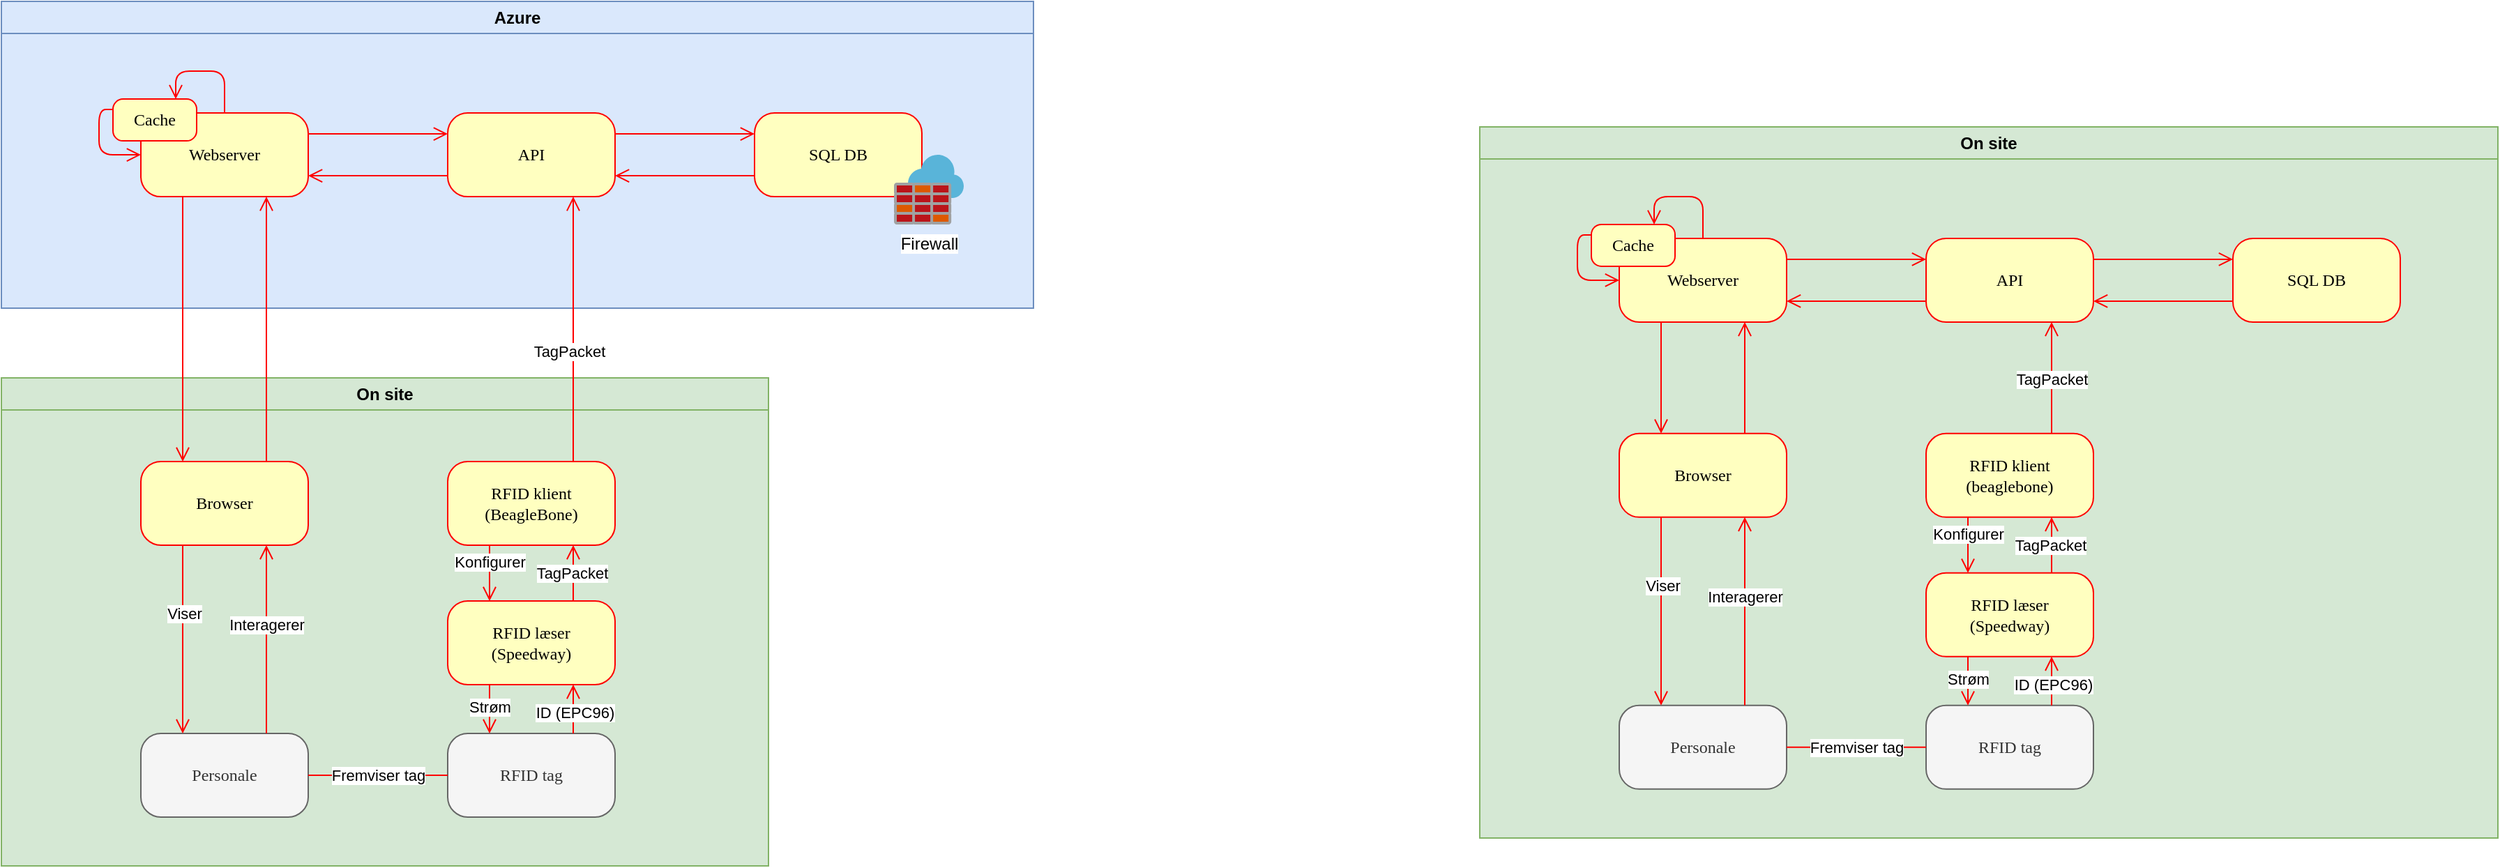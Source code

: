 <mxfile version="21.2.9" type="github">
  <diagram name="Page-1" id="58cdce13-f638-feb5-8d6f-7d28b1aa9fa0">
    <mxGraphModel dx="1366" dy="720" grid="0" gridSize="10" guides="1" tooltips="1" connect="1" arrows="1" fold="1" page="1" pageScale="1" pageWidth="1100" pageHeight="850" background="none" math="0" shadow="0">
      <root>
        <mxCell id="0" />
        <mxCell id="1" parent="0" />
        <mxCell id="bJpezwidJ2fCBsxIz_Ji-1" value="Azure" style="swimlane;whiteSpace=wrap;html=1;fillColor=#dae8fc;strokeColor=#6c8ebf;swimlaneFillColor=#DAE8FC;" parent="1" vertex="1">
          <mxGeometry x="150" y="100" width="740" height="220" as="geometry" />
        </mxCell>
        <mxCell id="bJpezwidJ2fCBsxIz_Ji-2" value="API" style="rounded=1;whiteSpace=wrap;html=1;arcSize=24;fillColor=#ffffc0;strokeColor=#ff0000;shadow=0;comic=0;labelBackgroundColor=none;fontFamily=Verdana;fontSize=12;fontColor=#000000;align=center;" parent="bJpezwidJ2fCBsxIz_Ji-1" vertex="1">
          <mxGeometry x="320" y="80.06" width="120" height="60" as="geometry" />
        </mxCell>
        <mxCell id="bJpezwidJ2fCBsxIz_Ji-3" value="SQL DB" style="rounded=1;whiteSpace=wrap;html=1;arcSize=24;fillColor=#ffffc0;strokeColor=#ff0000;shadow=0;comic=0;labelBackgroundColor=none;fontFamily=Verdana;fontSize=12;fontColor=#000000;align=center;" parent="bJpezwidJ2fCBsxIz_Ji-1" vertex="1">
          <mxGeometry x="540" y="80.06" width="120" height="60" as="geometry" />
        </mxCell>
        <mxCell id="bJpezwidJ2fCBsxIz_Ji-4" value="Webserver" style="rounded=1;whiteSpace=wrap;html=1;arcSize=24;fillColor=#ffffc0;strokeColor=#ff0000;shadow=0;comic=0;labelBackgroundColor=none;fontFamily=Verdana;fontSize=12;fontColor=#000000;align=center;" parent="bJpezwidJ2fCBsxIz_Ji-1" vertex="1">
          <mxGeometry x="100" y="80.06" width="120" height="60" as="geometry" />
        </mxCell>
        <mxCell id="bJpezwidJ2fCBsxIz_Ji-5" style="edgeStyle=elbowEdgeStyle;html=1;exitX=0;exitY=0.75;entryX=1;entryY=0.75;labelBackgroundColor=none;endArrow=open;endSize=8;strokeColor=#ff0000;fontFamily=Verdana;fontSize=12;align=left;entryDx=0;entryDy=0;exitDx=0;exitDy=0;" parent="bJpezwidJ2fCBsxIz_Ji-1" source="bJpezwidJ2fCBsxIz_Ji-3" target="bJpezwidJ2fCBsxIz_Ji-2" edge="1">
          <mxGeometry relative="1" as="geometry">
            <mxPoint x="720" y="130.06" as="sourcePoint" />
            <mxPoint x="570" y="130.06" as="targetPoint" />
          </mxGeometry>
        </mxCell>
        <mxCell id="bJpezwidJ2fCBsxIz_Ji-6" style="edgeStyle=orthogonalEdgeStyle;html=1;exitX=1;exitY=0.25;entryX=0;entryY=0.25;labelBackgroundColor=none;endArrow=open;endSize=8;strokeColor=#ff0000;fontFamily=Verdana;fontSize=12;align=left;exitDx=0;exitDy=0;entryDx=0;entryDy=0;" parent="bJpezwidJ2fCBsxIz_Ji-1" source="bJpezwidJ2fCBsxIz_Ji-2" target="bJpezwidJ2fCBsxIz_Ji-3" edge="1">
          <mxGeometry relative="1" as="geometry">
            <mxPoint x="570" y="100.06" as="sourcePoint" />
            <mxPoint x="720" y="100.06" as="targetPoint" />
          </mxGeometry>
        </mxCell>
        <mxCell id="bJpezwidJ2fCBsxIz_Ji-7" style="edgeStyle=elbowEdgeStyle;html=1;exitX=0;exitY=0.75;entryX=1;entryY=0.75;labelBackgroundColor=none;endArrow=open;endSize=8;strokeColor=#ff0000;fontFamily=Verdana;fontSize=12;align=left;entryDx=0;entryDy=0;exitDx=0;exitDy=0;" parent="bJpezwidJ2fCBsxIz_Ji-1" source="bJpezwidJ2fCBsxIz_Ji-2" target="bJpezwidJ2fCBsxIz_Ji-4" edge="1">
          <mxGeometry relative="1" as="geometry">
            <mxPoint x="410" y="124.47" as="sourcePoint" />
            <mxPoint x="260" y="124.47" as="targetPoint" />
          </mxGeometry>
        </mxCell>
        <mxCell id="bJpezwidJ2fCBsxIz_Ji-8" style="edgeStyle=orthogonalEdgeStyle;html=1;exitX=1;exitY=0.25;entryX=0;entryY=0.25;labelBackgroundColor=none;endArrow=open;endSize=8;strokeColor=#ff0000;fontFamily=Verdana;fontSize=12;align=left;exitDx=0;exitDy=0;entryDx=0;entryDy=0;" parent="bJpezwidJ2fCBsxIz_Ji-1" source="bJpezwidJ2fCBsxIz_Ji-4" target="bJpezwidJ2fCBsxIz_Ji-2" edge="1">
          <mxGeometry relative="1" as="geometry">
            <mxPoint x="260" y="94.47" as="sourcePoint" />
            <mxPoint x="410" y="94.47" as="targetPoint" />
          </mxGeometry>
        </mxCell>
        <mxCell id="bJpezwidJ2fCBsxIz_Ji-21" value="Cache" style="rounded=1;whiteSpace=wrap;html=1;arcSize=24;fillColor=#ffffc0;strokeColor=#ff0000;shadow=0;comic=0;labelBackgroundColor=none;fontFamily=Verdana;fontSize=12;fontColor=#000000;align=center;" parent="bJpezwidJ2fCBsxIz_Ji-1" vertex="1">
          <mxGeometry x="80" y="70.06" width="60" height="30" as="geometry" />
        </mxCell>
        <mxCell id="bJpezwidJ2fCBsxIz_Ji-23" style="edgeStyle=elbowEdgeStyle;html=1;exitX=0;exitY=0.25;entryX=0;entryY=0.5;labelBackgroundColor=none;endArrow=open;endSize=8;strokeColor=#ff0000;fontFamily=Verdana;fontSize=12;align=left;exitDx=0;exitDy=0;entryDx=0;entryDy=0;" parent="bJpezwidJ2fCBsxIz_Ji-1" source="bJpezwidJ2fCBsxIz_Ji-21" target="bJpezwidJ2fCBsxIz_Ji-4" edge="1">
          <mxGeometry relative="1" as="geometry">
            <mxPoint x="175" y="40.06" as="sourcePoint" />
            <mxPoint x="25" y="40.06" as="targetPoint" />
            <Array as="points">
              <mxPoint x="70" y="90.06" />
            </Array>
          </mxGeometry>
        </mxCell>
        <mxCell id="bJpezwidJ2fCBsxIz_Ji-24" style="edgeStyle=orthogonalEdgeStyle;html=1;labelBackgroundColor=none;endArrow=open;endSize=8;strokeColor=#ff0000;fontFamily=Verdana;fontSize=12;align=left;exitX=0.5;exitY=0;exitDx=0;exitDy=0;entryX=0.75;entryY=0;entryDx=0;entryDy=0;" parent="bJpezwidJ2fCBsxIz_Ji-1" source="bJpezwidJ2fCBsxIz_Ji-4" target="bJpezwidJ2fCBsxIz_Ji-21" edge="1">
          <mxGeometry relative="1" as="geometry">
            <mxPoint x="150" y="170.06" as="sourcePoint" />
            <mxPoint x="110" y="40.06" as="targetPoint" />
            <Array as="points">
              <mxPoint x="160" y="50.06" />
              <mxPoint x="125" y="50.06" />
            </Array>
          </mxGeometry>
        </mxCell>
        <mxCell id="bJpezwidJ2fCBsxIz_Ji-68" value="Firewall" style="image;sketch=0;aspect=fixed;html=1;points=[];align=center;fontSize=12;image=img/lib/mscae/Azure_Firewall.svg;" parent="bJpezwidJ2fCBsxIz_Ji-1" vertex="1">
          <mxGeometry x="640" y="110" width="50" height="50" as="geometry" />
        </mxCell>
        <mxCell id="bJpezwidJ2fCBsxIz_Ji-9" value="On site" style="swimlane;whiteSpace=wrap;html=1;fillColor=#d5e8d4;strokeColor=#82b366;swimlaneFillColor=#D5E8D4;" parent="1" vertex="1">
          <mxGeometry x="150" y="370" width="550" height="350" as="geometry" />
        </mxCell>
        <mxCell id="bJpezwidJ2fCBsxIz_Ji-10" value="Browser" style="rounded=1;whiteSpace=wrap;html=1;arcSize=24;fillColor=#ffffc0;strokeColor=#ff0000;shadow=0;comic=0;labelBackgroundColor=none;fontFamily=Verdana;fontSize=12;fontColor=#000000;align=center;" parent="bJpezwidJ2fCBsxIz_Ji-9" vertex="1">
          <mxGeometry x="100" y="60" width="120" height="60" as="geometry" />
        </mxCell>
        <mxCell id="bJpezwidJ2fCBsxIz_Ji-11" value="RFID læser&lt;br&gt;(Speedway)" style="rounded=1;whiteSpace=wrap;html=1;arcSize=24;fillColor=#ffffc0;strokeColor=#ff0000;shadow=0;comic=0;labelBackgroundColor=none;fontFamily=Verdana;fontSize=12;align=center;fontColor=#000000;" parent="bJpezwidJ2fCBsxIz_Ji-9" vertex="1">
          <mxGeometry x="320" y="160" width="120" height="60" as="geometry" />
        </mxCell>
        <mxCell id="bJpezwidJ2fCBsxIz_Ji-12" value="RFID tag" style="rounded=1;whiteSpace=wrap;html=1;arcSize=24;fillColor=#f5f5f5;strokeColor=#666666;shadow=0;comic=0;labelBackgroundColor=none;fontFamily=Verdana;fontSize=12;fontColor=#333333;align=center;" parent="bJpezwidJ2fCBsxIz_Ji-9" vertex="1">
          <mxGeometry x="320" y="255" width="120" height="60" as="geometry" />
        </mxCell>
        <mxCell id="bJpezwidJ2fCBsxIz_Ji-25" value="RFID klient&lt;br&gt;(BeagleBone)" style="rounded=1;whiteSpace=wrap;html=1;arcSize=24;fillColor=#ffffc0;strokeColor=#ff0000;shadow=0;comic=0;labelBackgroundColor=none;fontFamily=Verdana;fontSize=12;fontColor=#000000;align=center;" parent="bJpezwidJ2fCBsxIz_Ji-9" vertex="1">
          <mxGeometry x="320" y="60" width="120" height="60" as="geometry" />
        </mxCell>
        <mxCell id="bJpezwidJ2fCBsxIz_Ji-29" style="edgeStyle=elbowEdgeStyle;html=1;labelBackgroundColor=none;endArrow=open;endSize=8;strokeColor=#ff0000;fontFamily=Verdana;fontSize=12;align=left;exitX=0.75;exitY=0;exitDx=0;exitDy=0;entryX=0.75;entryY=1;entryDx=0;entryDy=0;" parent="bJpezwidJ2fCBsxIz_Ji-9" source="bJpezwidJ2fCBsxIz_Ji-11" target="bJpezwidJ2fCBsxIz_Ji-25" edge="1">
          <mxGeometry relative="1" as="geometry">
            <mxPoint x="420" y="285" as="sourcePoint" />
            <mxPoint x="420" y="95" as="targetPoint" />
          </mxGeometry>
        </mxCell>
        <mxCell id="bJpezwidJ2fCBsxIz_Ji-70" value="TagPacket" style="edgeLabel;html=1;align=center;verticalAlign=middle;resizable=0;points=[];" parent="bJpezwidJ2fCBsxIz_Ji-29" vertex="1" connectable="0">
          <mxGeometry x="0.27" y="1" relative="1" as="geometry">
            <mxPoint y="5" as="offset" />
          </mxGeometry>
        </mxCell>
        <mxCell id="bJpezwidJ2fCBsxIz_Ji-30" style="edgeStyle=elbowEdgeStyle;html=1;labelBackgroundColor=none;endArrow=open;endSize=8;strokeColor=#ff0000;fontFamily=Verdana;fontSize=12;align=left;entryX=0.25;entryY=0;entryDx=0;entryDy=0;exitX=0.25;exitY=1;exitDx=0;exitDy=0;" parent="bJpezwidJ2fCBsxIz_Ji-9" source="bJpezwidJ2fCBsxIz_Ji-25" target="bJpezwidJ2fCBsxIz_Ji-11" edge="1">
          <mxGeometry relative="1" as="geometry">
            <mxPoint x="360" y="95" as="sourcePoint" />
            <mxPoint x="360" y="285" as="targetPoint" />
          </mxGeometry>
        </mxCell>
        <mxCell id="bJpezwidJ2fCBsxIz_Ji-69" value="Konfigurer" style="edgeLabel;html=1;align=center;verticalAlign=middle;resizable=0;points=[];" parent="bJpezwidJ2fCBsxIz_Ji-30" vertex="1" connectable="0">
          <mxGeometry x="-0.393" relative="1" as="geometry">
            <mxPoint as="offset" />
          </mxGeometry>
        </mxCell>
        <mxCell id="bJpezwidJ2fCBsxIz_Ji-31" style="edgeStyle=elbowEdgeStyle;html=1;labelBackgroundColor=none;endArrow=open;endSize=8;strokeColor=#ff0000;fontFamily=Verdana;fontSize=12;align=left;entryX=0.75;entryY=1;entryDx=0;entryDy=0;exitX=0.75;exitY=0;exitDx=0;exitDy=0;" parent="bJpezwidJ2fCBsxIz_Ji-9" source="bJpezwidJ2fCBsxIz_Ji-12" target="bJpezwidJ2fCBsxIz_Ji-11" edge="1">
          <mxGeometry relative="1" as="geometry">
            <mxPoint x="390" y="250" as="sourcePoint" />
            <mxPoint x="409.69" y="235" as="targetPoint" />
          </mxGeometry>
        </mxCell>
        <mxCell id="bJpezwidJ2fCBsxIz_Ji-66" value="ID (EPC96)" style="edgeLabel;html=1;align=center;verticalAlign=middle;resizable=0;points=[];" parent="bJpezwidJ2fCBsxIz_Ji-31" vertex="1" connectable="0">
          <mxGeometry x="0.191" y="-1" relative="1" as="geometry">
            <mxPoint y="6" as="offset" />
          </mxGeometry>
        </mxCell>
        <mxCell id="bJpezwidJ2fCBsxIz_Ji-32" style="edgeStyle=elbowEdgeStyle;html=1;labelBackgroundColor=none;endArrow=open;endSize=8;strokeColor=#ff0000;fontFamily=Verdana;fontSize=12;align=left;exitX=0.25;exitY=1;exitDx=0;exitDy=0;entryX=0.25;entryY=0;entryDx=0;entryDy=0;" parent="bJpezwidJ2fCBsxIz_Ji-9" source="bJpezwidJ2fCBsxIz_Ji-11" target="bJpezwidJ2fCBsxIz_Ji-12" edge="1">
          <mxGeometry relative="1" as="geometry">
            <mxPoint x="349.69" y="235" as="sourcePoint" />
            <mxPoint x="330" y="240" as="targetPoint" />
          </mxGeometry>
        </mxCell>
        <mxCell id="bJpezwidJ2fCBsxIz_Ji-63" value="Strøm" style="edgeLabel;html=1;align=center;verticalAlign=middle;resizable=0;points=[];" parent="bJpezwidJ2fCBsxIz_Ji-32" vertex="1" connectable="0">
          <mxGeometry x="-0.414" relative="1" as="geometry">
            <mxPoint y="5" as="offset" />
          </mxGeometry>
        </mxCell>
        <mxCell id="bJpezwidJ2fCBsxIz_Ji-33" value="Personale" style="rounded=1;whiteSpace=wrap;html=1;arcSize=24;fillColor=#f5f5f5;strokeColor=#666666;shadow=0;comic=0;labelBackgroundColor=none;fontFamily=Verdana;fontSize=12;fontColor=#333333;align=center;" parent="bJpezwidJ2fCBsxIz_Ji-9" vertex="1">
          <mxGeometry x="100" y="255" width="120" height="60" as="geometry" />
        </mxCell>
        <mxCell id="bJpezwidJ2fCBsxIz_Ji-34" style="edgeStyle=elbowEdgeStyle;html=1;labelBackgroundColor=none;endArrow=open;endSize=8;strokeColor=#ff0000;fontFamily=Verdana;fontSize=12;align=left;exitX=0.75;exitY=0;exitDx=0;exitDy=0;entryX=0.75;entryY=1;entryDx=0;entryDy=0;" parent="bJpezwidJ2fCBsxIz_Ji-9" source="bJpezwidJ2fCBsxIz_Ji-33" target="bJpezwidJ2fCBsxIz_Ji-10" edge="1">
          <mxGeometry relative="1" as="geometry">
            <mxPoint x="189.6" y="160" as="sourcePoint" />
            <mxPoint x="189.6" y="120" as="targetPoint" />
          </mxGeometry>
        </mxCell>
        <mxCell id="bJpezwidJ2fCBsxIz_Ji-65" value="Interagerer" style="edgeLabel;html=1;align=center;verticalAlign=middle;resizable=0;points=[];" parent="bJpezwidJ2fCBsxIz_Ji-34" vertex="1" connectable="0">
          <mxGeometry x="0.239" relative="1" as="geometry">
            <mxPoint y="5" as="offset" />
          </mxGeometry>
        </mxCell>
        <mxCell id="bJpezwidJ2fCBsxIz_Ji-35" style="edgeStyle=elbowEdgeStyle;html=1;labelBackgroundColor=none;endArrow=open;endSize=8;strokeColor=#ff0000;fontFamily=Verdana;fontSize=12;align=left;entryX=0.25;entryY=0;entryDx=0;entryDy=0;exitX=0.25;exitY=1;exitDx=0;exitDy=0;" parent="bJpezwidJ2fCBsxIz_Ji-9" source="bJpezwidJ2fCBsxIz_Ji-10" target="bJpezwidJ2fCBsxIz_Ji-33" edge="1">
          <mxGeometry relative="1" as="geometry">
            <mxPoint x="129.6" y="120" as="sourcePoint" />
            <mxPoint x="129.6" y="160" as="targetPoint" />
          </mxGeometry>
        </mxCell>
        <mxCell id="bJpezwidJ2fCBsxIz_Ji-64" value="Viser" style="edgeLabel;html=1;align=center;verticalAlign=middle;resizable=0;points=[];" parent="bJpezwidJ2fCBsxIz_Ji-35" vertex="1" connectable="0">
          <mxGeometry x="-0.39" y="1" relative="1" as="geometry">
            <mxPoint y="8" as="offset" />
          </mxGeometry>
        </mxCell>
        <mxCell id="bJpezwidJ2fCBsxIz_Ji-71" style="edgeStyle=elbowEdgeStyle;html=1;labelBackgroundColor=none;endArrow=none;endSize=8;strokeColor=#ff0000;fontFamily=Verdana;fontSize=12;align=left;exitX=1;exitY=0.5;exitDx=0;exitDy=0;entryX=0;entryY=0.5;entryDx=0;entryDy=0;endFill=0;" parent="bJpezwidJ2fCBsxIz_Ji-9" source="bJpezwidJ2fCBsxIz_Ji-33" target="bJpezwidJ2fCBsxIz_Ji-12" edge="1">
          <mxGeometry relative="1" as="geometry">
            <mxPoint x="250" y="265" as="sourcePoint" />
            <mxPoint x="250" y="130" as="targetPoint" />
          </mxGeometry>
        </mxCell>
        <mxCell id="bJpezwidJ2fCBsxIz_Ji-72" value="Fremviser tag" style="edgeLabel;html=1;align=center;verticalAlign=middle;resizable=0;points=[];" parent="bJpezwidJ2fCBsxIz_Ji-71" vertex="1" connectable="0">
          <mxGeometry x="0.239" relative="1" as="geometry">
            <mxPoint x="-12" as="offset" />
          </mxGeometry>
        </mxCell>
        <mxCell id="bJpezwidJ2fCBsxIz_Ji-17" style="edgeStyle=elbowEdgeStyle;html=1;labelBackgroundColor=none;endArrow=open;endSize=8;strokeColor=#ff0000;fontFamily=Verdana;fontSize=12;align=left;entryX=0.75;entryY=1;entryDx=0;entryDy=0;exitX=0.75;exitY=0;exitDx=0;exitDy=0;" parent="1" source="bJpezwidJ2fCBsxIz_Ji-10" target="bJpezwidJ2fCBsxIz_Ji-4" edge="1">
          <mxGeometry relative="1" as="geometry">
            <mxPoint x="325.09" y="480" as="sourcePoint" />
            <mxPoint x="325.09" y="355" as="targetPoint" />
          </mxGeometry>
        </mxCell>
        <mxCell id="bJpezwidJ2fCBsxIz_Ji-18" style="edgeStyle=elbowEdgeStyle;html=1;labelBackgroundColor=none;endArrow=open;endSize=8;strokeColor=#ff0000;fontFamily=Verdana;fontSize=12;align=left;exitX=0.25;exitY=1;exitDx=0;exitDy=0;entryX=0.25;entryY=0;entryDx=0;entryDy=0;" parent="1" source="bJpezwidJ2fCBsxIz_Ji-4" target="bJpezwidJ2fCBsxIz_Ji-10" edge="1">
          <mxGeometry relative="1" as="geometry">
            <mxPoint x="295.09" y="355" as="sourcePoint" />
            <mxPoint x="294.09" y="480" as="targetPoint" />
          </mxGeometry>
        </mxCell>
        <mxCell id="bJpezwidJ2fCBsxIz_Ji-26" style="edgeStyle=elbowEdgeStyle;html=1;labelBackgroundColor=none;endArrow=open;endSize=8;strokeColor=#ff0000;fontFamily=Verdana;fontSize=12;align=left;exitX=0.75;exitY=0;exitDx=0;exitDy=0;entryX=0.75;entryY=1;entryDx=0;entryDy=0;" parent="1" source="bJpezwidJ2fCBsxIz_Ji-25" target="bJpezwidJ2fCBsxIz_Ji-2" edge="1">
          <mxGeometry relative="1" as="geometry">
            <mxPoint x="559.41" y="510" as="sourcePoint" />
            <mxPoint x="559" y="280" as="targetPoint" />
          </mxGeometry>
        </mxCell>
        <mxCell id="AHvcIwDmx0zFbQ6ownat-1" value="TagPacket" style="edgeLabel;html=1;align=center;verticalAlign=middle;resizable=0;points=[];" vertex="1" connectable="0" parent="bJpezwidJ2fCBsxIz_Ji-26">
          <mxGeometry x="-0.162" y="3" relative="1" as="geometry">
            <mxPoint as="offset" />
          </mxGeometry>
        </mxCell>
        <mxCell id="bJpezwidJ2fCBsxIz_Ji-47" value="On site" style="swimlane;whiteSpace=wrap;html=1;fillColor=#d5e8d4;strokeColor=#82b366;swimlaneFillColor=#D5E8D4;" parent="1" vertex="1">
          <mxGeometry x="1210" y="190" width="730" height="510" as="geometry" />
        </mxCell>
        <mxCell id="bJpezwidJ2fCBsxIz_Ji-48" value="Browser" style="rounded=1;whiteSpace=wrap;html=1;arcSize=24;fillColor=#ffffc0;strokeColor=#ff0000;shadow=0;comic=0;labelBackgroundColor=none;fontFamily=Verdana;fontSize=12;fontColor=#000000;align=center;" parent="bJpezwidJ2fCBsxIz_Ji-47" vertex="1">
          <mxGeometry x="100" y="219.89" width="120" height="60" as="geometry" />
        </mxCell>
        <mxCell id="bJpezwidJ2fCBsxIz_Ji-51" value="RFID klient&lt;br&gt;(beaglebone)" style="rounded=1;whiteSpace=wrap;html=1;arcSize=24;fillColor=#ffffc0;strokeColor=#ff0000;shadow=0;comic=0;labelBackgroundColor=none;fontFamily=Verdana;fontSize=12;fontColor=#000000;align=center;" parent="bJpezwidJ2fCBsxIz_Ji-47" vertex="1">
          <mxGeometry x="320" y="219.89" width="120" height="60" as="geometry" />
        </mxCell>
        <mxCell id="bJpezwidJ2fCBsxIz_Ji-37" value="API" style="rounded=1;whiteSpace=wrap;html=1;arcSize=24;fillColor=#ffffc0;strokeColor=#ff0000;shadow=0;comic=0;labelBackgroundColor=none;fontFamily=Verdana;fontSize=12;fontColor=#000000;align=center;" parent="bJpezwidJ2fCBsxIz_Ji-47" vertex="1">
          <mxGeometry x="320" y="79.95" width="120" height="60" as="geometry" />
        </mxCell>
        <mxCell id="bJpezwidJ2fCBsxIz_Ji-38" value="SQL DB" style="rounded=1;whiteSpace=wrap;html=1;arcSize=24;fillColor=#ffffc0;strokeColor=#ff0000;shadow=0;comic=0;labelBackgroundColor=none;fontFamily=Verdana;fontSize=12;fontColor=#000000;align=center;" parent="bJpezwidJ2fCBsxIz_Ji-47" vertex="1">
          <mxGeometry x="540" y="79.95" width="120" height="60" as="geometry" />
        </mxCell>
        <mxCell id="bJpezwidJ2fCBsxIz_Ji-39" value="Webserver" style="rounded=1;whiteSpace=wrap;html=1;arcSize=24;fillColor=#ffffc0;strokeColor=#ff0000;shadow=0;comic=0;labelBackgroundColor=none;fontFamily=Verdana;fontSize=12;fontColor=#000000;align=center;" parent="bJpezwidJ2fCBsxIz_Ji-47" vertex="1">
          <mxGeometry x="100" y="79.95" width="120" height="60" as="geometry" />
        </mxCell>
        <mxCell id="bJpezwidJ2fCBsxIz_Ji-40" style="edgeStyle=elbowEdgeStyle;html=1;exitX=0;exitY=0.75;entryX=1;entryY=0.75;labelBackgroundColor=none;endArrow=open;endSize=8;strokeColor=#ff0000;fontFamily=Verdana;fontSize=12;align=left;entryDx=0;entryDy=0;exitDx=0;exitDy=0;" parent="bJpezwidJ2fCBsxIz_Ji-47" source="bJpezwidJ2fCBsxIz_Ji-38" target="bJpezwidJ2fCBsxIz_Ji-37" edge="1">
          <mxGeometry relative="1" as="geometry">
            <mxPoint x="720" y="129.95" as="sourcePoint" />
            <mxPoint x="570" y="129.95" as="targetPoint" />
          </mxGeometry>
        </mxCell>
        <mxCell id="bJpezwidJ2fCBsxIz_Ji-41" style="edgeStyle=orthogonalEdgeStyle;html=1;exitX=1;exitY=0.25;entryX=0;entryY=0.25;labelBackgroundColor=none;endArrow=open;endSize=8;strokeColor=#ff0000;fontFamily=Verdana;fontSize=12;align=left;exitDx=0;exitDy=0;entryDx=0;entryDy=0;" parent="bJpezwidJ2fCBsxIz_Ji-47" source="bJpezwidJ2fCBsxIz_Ji-37" target="bJpezwidJ2fCBsxIz_Ji-38" edge="1">
          <mxGeometry relative="1" as="geometry">
            <mxPoint x="570" y="99.95" as="sourcePoint" />
            <mxPoint x="720" y="99.95" as="targetPoint" />
          </mxGeometry>
        </mxCell>
        <mxCell id="bJpezwidJ2fCBsxIz_Ji-42" style="edgeStyle=elbowEdgeStyle;html=1;exitX=0;exitY=0.75;entryX=1;entryY=0.75;labelBackgroundColor=none;endArrow=open;endSize=8;strokeColor=#ff0000;fontFamily=Verdana;fontSize=12;align=left;entryDx=0;entryDy=0;exitDx=0;exitDy=0;" parent="bJpezwidJ2fCBsxIz_Ji-47" source="bJpezwidJ2fCBsxIz_Ji-37" target="bJpezwidJ2fCBsxIz_Ji-39" edge="1">
          <mxGeometry relative="1" as="geometry">
            <mxPoint x="410" y="124.36" as="sourcePoint" />
            <mxPoint x="260" y="124.36" as="targetPoint" />
          </mxGeometry>
        </mxCell>
        <mxCell id="bJpezwidJ2fCBsxIz_Ji-43" style="edgeStyle=orthogonalEdgeStyle;html=1;exitX=1;exitY=0.25;entryX=0;entryY=0.25;labelBackgroundColor=none;endArrow=open;endSize=8;strokeColor=#ff0000;fontFamily=Verdana;fontSize=12;align=left;exitDx=0;exitDy=0;entryDx=0;entryDy=0;" parent="bJpezwidJ2fCBsxIz_Ji-47" source="bJpezwidJ2fCBsxIz_Ji-39" target="bJpezwidJ2fCBsxIz_Ji-37" edge="1">
          <mxGeometry relative="1" as="geometry">
            <mxPoint x="260" y="94.36" as="sourcePoint" />
            <mxPoint x="410" y="94.36" as="targetPoint" />
          </mxGeometry>
        </mxCell>
        <mxCell id="bJpezwidJ2fCBsxIz_Ji-44" value="Cache" style="rounded=1;whiteSpace=wrap;html=1;arcSize=24;fillColor=#ffffc0;strokeColor=#ff0000;shadow=0;comic=0;labelBackgroundColor=none;fontFamily=Verdana;fontSize=12;fontColor=#000000;align=center;" parent="bJpezwidJ2fCBsxIz_Ji-47" vertex="1">
          <mxGeometry x="80" y="69.95" width="60" height="30" as="geometry" />
        </mxCell>
        <mxCell id="bJpezwidJ2fCBsxIz_Ji-45" style="edgeStyle=elbowEdgeStyle;html=1;exitX=0;exitY=0.25;entryX=0;entryY=0.5;labelBackgroundColor=none;endArrow=open;endSize=8;strokeColor=#ff0000;fontFamily=Verdana;fontSize=12;align=left;exitDx=0;exitDy=0;entryDx=0;entryDy=0;" parent="bJpezwidJ2fCBsxIz_Ji-47" source="bJpezwidJ2fCBsxIz_Ji-44" target="bJpezwidJ2fCBsxIz_Ji-39" edge="1">
          <mxGeometry relative="1" as="geometry">
            <mxPoint x="175" y="39.95" as="sourcePoint" />
            <mxPoint x="25" y="39.95" as="targetPoint" />
            <Array as="points">
              <mxPoint x="70" y="89.95" />
            </Array>
          </mxGeometry>
        </mxCell>
        <mxCell id="bJpezwidJ2fCBsxIz_Ji-46" style="edgeStyle=orthogonalEdgeStyle;html=1;labelBackgroundColor=none;endArrow=open;endSize=8;strokeColor=#ff0000;fontFamily=Verdana;fontSize=12;align=left;exitX=0.5;exitY=0;exitDx=0;exitDy=0;entryX=0.75;entryY=0;entryDx=0;entryDy=0;" parent="bJpezwidJ2fCBsxIz_Ji-47" source="bJpezwidJ2fCBsxIz_Ji-39" target="bJpezwidJ2fCBsxIz_Ji-44" edge="1">
          <mxGeometry relative="1" as="geometry">
            <mxPoint x="150" y="169.95" as="sourcePoint" />
            <mxPoint x="110" y="39.95" as="targetPoint" />
            <Array as="points">
              <mxPoint x="160" y="49.95" />
              <mxPoint x="125" y="49.95" />
            </Array>
          </mxGeometry>
        </mxCell>
        <mxCell id="bJpezwidJ2fCBsxIz_Ji-61" style="edgeStyle=elbowEdgeStyle;html=1;labelBackgroundColor=none;endArrow=open;endSize=8;strokeColor=#ff0000;fontFamily=Verdana;fontSize=12;align=left;exitX=0.75;exitY=0;exitDx=0;exitDy=0;entryX=0.75;entryY=1;entryDx=0;entryDy=0;" parent="bJpezwidJ2fCBsxIz_Ji-47" source="bJpezwidJ2fCBsxIz_Ji-51" target="bJpezwidJ2fCBsxIz_Ji-37" edge="1">
          <mxGeometry relative="1" as="geometry">
            <mxPoint x="409.41" y="279.89" as="sourcePoint" />
            <mxPoint x="409" y="49.89" as="targetPoint" />
          </mxGeometry>
        </mxCell>
        <mxCell id="AHvcIwDmx0zFbQ6ownat-3" value="TagPacket" style="edgeLabel;html=1;align=center;verticalAlign=middle;resizable=0;points=[];" vertex="1" connectable="0" parent="bJpezwidJ2fCBsxIz_Ji-61">
          <mxGeometry x="0.388" relative="1" as="geometry">
            <mxPoint y="16" as="offset" />
          </mxGeometry>
        </mxCell>
        <mxCell id="bJpezwidJ2fCBsxIz_Ji-59" style="edgeStyle=elbowEdgeStyle;html=1;labelBackgroundColor=none;endArrow=open;endSize=8;strokeColor=#ff0000;fontFamily=Verdana;fontSize=12;align=left;entryX=0.75;entryY=1;entryDx=0;entryDy=0;exitX=0.75;exitY=0;exitDx=0;exitDy=0;" parent="bJpezwidJ2fCBsxIz_Ji-47" source="bJpezwidJ2fCBsxIz_Ji-48" target="bJpezwidJ2fCBsxIz_Ji-39" edge="1">
          <mxGeometry relative="1" as="geometry">
            <mxPoint x="175.09" y="249.89" as="sourcePoint" />
            <mxPoint x="175.09" y="124.89" as="targetPoint" />
          </mxGeometry>
        </mxCell>
        <mxCell id="bJpezwidJ2fCBsxIz_Ji-60" style="edgeStyle=elbowEdgeStyle;html=1;labelBackgroundColor=none;endArrow=open;endSize=8;strokeColor=#ff0000;fontFamily=Verdana;fontSize=12;align=left;exitX=0.25;exitY=1;exitDx=0;exitDy=0;entryX=0.25;entryY=0;entryDx=0;entryDy=0;" parent="bJpezwidJ2fCBsxIz_Ji-47" source="bJpezwidJ2fCBsxIz_Ji-39" target="bJpezwidJ2fCBsxIz_Ji-48" edge="1">
          <mxGeometry relative="1" as="geometry">
            <mxPoint x="145.09" y="124.89" as="sourcePoint" />
            <mxPoint x="144.09" y="249.89" as="targetPoint" />
          </mxGeometry>
        </mxCell>
        <mxCell id="bJpezwidJ2fCBsxIz_Ji-73" value="RFID læser&lt;br&gt;(Speedway)" style="rounded=1;whiteSpace=wrap;html=1;arcSize=24;fillColor=#ffffc0;strokeColor=#ff0000;shadow=0;comic=0;labelBackgroundColor=none;fontFamily=Verdana;fontSize=12;align=center;fontColor=#000000;" parent="bJpezwidJ2fCBsxIz_Ji-47" vertex="1">
          <mxGeometry x="320" y="319.89" width="120" height="60" as="geometry" />
        </mxCell>
        <mxCell id="bJpezwidJ2fCBsxIz_Ji-74" value="RFID tag" style="rounded=1;whiteSpace=wrap;html=1;arcSize=24;fillColor=#f5f5f5;strokeColor=#666666;shadow=0;comic=0;labelBackgroundColor=none;fontFamily=Verdana;fontSize=12;fontColor=#333333;align=center;" parent="bJpezwidJ2fCBsxIz_Ji-47" vertex="1">
          <mxGeometry x="320" y="414.89" width="120" height="60" as="geometry" />
        </mxCell>
        <mxCell id="bJpezwidJ2fCBsxIz_Ji-75" style="edgeStyle=elbowEdgeStyle;html=1;labelBackgroundColor=none;endArrow=open;endSize=8;strokeColor=#ff0000;fontFamily=Verdana;fontSize=12;align=left;exitX=0.75;exitY=0;exitDx=0;exitDy=0;entryX=0.75;entryY=1;entryDx=0;entryDy=0;" parent="bJpezwidJ2fCBsxIz_Ji-47" source="bJpezwidJ2fCBsxIz_Ji-73" target="bJpezwidJ2fCBsxIz_Ji-51" edge="1">
          <mxGeometry relative="1" as="geometry">
            <mxPoint x="420" y="444.89" as="sourcePoint" />
            <mxPoint x="420" y="290" as="targetPoint" />
          </mxGeometry>
        </mxCell>
        <mxCell id="bJpezwidJ2fCBsxIz_Ji-76" value="TagPacket" style="edgeLabel;html=1;align=center;verticalAlign=middle;resizable=0;points=[];" parent="bJpezwidJ2fCBsxIz_Ji-75" vertex="1" connectable="0">
          <mxGeometry x="0.27" y="1" relative="1" as="geometry">
            <mxPoint y="5" as="offset" />
          </mxGeometry>
        </mxCell>
        <mxCell id="bJpezwidJ2fCBsxIz_Ji-77" style="edgeStyle=elbowEdgeStyle;html=1;labelBackgroundColor=none;endArrow=open;endSize=8;strokeColor=#ff0000;fontFamily=Verdana;fontSize=12;align=left;entryX=0.25;entryY=0;entryDx=0;entryDy=0;exitX=0.25;exitY=1;exitDx=0;exitDy=0;" parent="bJpezwidJ2fCBsxIz_Ji-47" source="bJpezwidJ2fCBsxIz_Ji-51" target="bJpezwidJ2fCBsxIz_Ji-73" edge="1">
          <mxGeometry relative="1" as="geometry">
            <mxPoint x="370" y="290" as="sourcePoint" />
            <mxPoint x="360" y="444.89" as="targetPoint" />
          </mxGeometry>
        </mxCell>
        <mxCell id="bJpezwidJ2fCBsxIz_Ji-78" value="Konfigurer" style="edgeLabel;html=1;align=center;verticalAlign=middle;resizable=0;points=[];" parent="bJpezwidJ2fCBsxIz_Ji-77" vertex="1" connectable="0">
          <mxGeometry x="-0.393" relative="1" as="geometry">
            <mxPoint as="offset" />
          </mxGeometry>
        </mxCell>
        <mxCell id="bJpezwidJ2fCBsxIz_Ji-79" style="edgeStyle=elbowEdgeStyle;html=1;labelBackgroundColor=none;endArrow=open;endSize=8;strokeColor=#ff0000;fontFamily=Verdana;fontSize=12;align=left;entryX=0.75;entryY=1;entryDx=0;entryDy=0;exitX=0.75;exitY=0;exitDx=0;exitDy=0;" parent="bJpezwidJ2fCBsxIz_Ji-47" source="bJpezwidJ2fCBsxIz_Ji-74" target="bJpezwidJ2fCBsxIz_Ji-73" edge="1">
          <mxGeometry relative="1" as="geometry">
            <mxPoint x="390" y="409.89" as="sourcePoint" />
            <mxPoint x="409.69" y="394.89" as="targetPoint" />
          </mxGeometry>
        </mxCell>
        <mxCell id="bJpezwidJ2fCBsxIz_Ji-80" value="ID (EPC96)" style="edgeLabel;html=1;align=center;verticalAlign=middle;resizable=0;points=[];" parent="bJpezwidJ2fCBsxIz_Ji-79" vertex="1" connectable="0">
          <mxGeometry x="0.191" y="-1" relative="1" as="geometry">
            <mxPoint y="6" as="offset" />
          </mxGeometry>
        </mxCell>
        <mxCell id="bJpezwidJ2fCBsxIz_Ji-81" style="edgeStyle=elbowEdgeStyle;html=1;labelBackgroundColor=none;endArrow=open;endSize=8;strokeColor=#ff0000;fontFamily=Verdana;fontSize=12;align=left;exitX=0.25;exitY=1;exitDx=0;exitDy=0;entryX=0.25;entryY=0;entryDx=0;entryDy=0;" parent="bJpezwidJ2fCBsxIz_Ji-47" source="bJpezwidJ2fCBsxIz_Ji-73" target="bJpezwidJ2fCBsxIz_Ji-74" edge="1">
          <mxGeometry relative="1" as="geometry">
            <mxPoint x="349.69" y="394.89" as="sourcePoint" />
            <mxPoint x="330" y="399.89" as="targetPoint" />
          </mxGeometry>
        </mxCell>
        <mxCell id="bJpezwidJ2fCBsxIz_Ji-82" value="Strøm" style="edgeLabel;html=1;align=center;verticalAlign=middle;resizable=0;points=[];" parent="bJpezwidJ2fCBsxIz_Ji-81" vertex="1" connectable="0">
          <mxGeometry x="-0.414" relative="1" as="geometry">
            <mxPoint y="5" as="offset" />
          </mxGeometry>
        </mxCell>
        <mxCell id="bJpezwidJ2fCBsxIz_Ji-83" value="Personale" style="rounded=1;whiteSpace=wrap;html=1;arcSize=24;fillColor=#f5f5f5;strokeColor=#666666;shadow=0;comic=0;labelBackgroundColor=none;fontFamily=Verdana;fontSize=12;fontColor=#333333;align=center;" parent="bJpezwidJ2fCBsxIz_Ji-47" vertex="1">
          <mxGeometry x="100" y="414.89" width="120" height="60" as="geometry" />
        </mxCell>
        <mxCell id="bJpezwidJ2fCBsxIz_Ji-84" style="edgeStyle=elbowEdgeStyle;html=1;labelBackgroundColor=none;endArrow=open;endSize=8;strokeColor=#ff0000;fontFamily=Verdana;fontSize=12;align=left;exitX=0.75;exitY=0;exitDx=0;exitDy=0;entryX=0.75;entryY=1;entryDx=0;entryDy=0;" parent="bJpezwidJ2fCBsxIz_Ji-47" source="bJpezwidJ2fCBsxIz_Ji-83" target="bJpezwidJ2fCBsxIz_Ji-48" edge="1">
          <mxGeometry relative="1" as="geometry">
            <mxPoint x="189.6" y="319.89" as="sourcePoint" />
            <mxPoint x="180" y="290" as="targetPoint" />
          </mxGeometry>
        </mxCell>
        <mxCell id="bJpezwidJ2fCBsxIz_Ji-85" value="Interagerer" style="edgeLabel;html=1;align=center;verticalAlign=middle;resizable=0;points=[];" parent="bJpezwidJ2fCBsxIz_Ji-84" vertex="1" connectable="0">
          <mxGeometry x="0.239" relative="1" as="geometry">
            <mxPoint y="5" as="offset" />
          </mxGeometry>
        </mxCell>
        <mxCell id="bJpezwidJ2fCBsxIz_Ji-86" style="edgeStyle=elbowEdgeStyle;html=1;labelBackgroundColor=none;endArrow=open;endSize=8;strokeColor=#ff0000;fontFamily=Verdana;fontSize=12;align=left;entryX=0.25;entryY=0;entryDx=0;entryDy=0;exitX=0.25;exitY=1;exitDx=0;exitDy=0;" parent="bJpezwidJ2fCBsxIz_Ji-47" source="bJpezwidJ2fCBsxIz_Ji-48" target="bJpezwidJ2fCBsxIz_Ji-83" edge="1">
          <mxGeometry relative="1" as="geometry">
            <mxPoint x="140" y="300" as="sourcePoint" />
            <mxPoint x="129.6" y="319.89" as="targetPoint" />
          </mxGeometry>
        </mxCell>
        <mxCell id="bJpezwidJ2fCBsxIz_Ji-87" value="Viser" style="edgeLabel;html=1;align=center;verticalAlign=middle;resizable=0;points=[];" parent="bJpezwidJ2fCBsxIz_Ji-86" vertex="1" connectable="0">
          <mxGeometry x="-0.39" y="1" relative="1" as="geometry">
            <mxPoint y="8" as="offset" />
          </mxGeometry>
        </mxCell>
        <mxCell id="bJpezwidJ2fCBsxIz_Ji-88" style="edgeStyle=elbowEdgeStyle;html=1;labelBackgroundColor=none;endArrow=none;endSize=8;strokeColor=#ff0000;fontFamily=Verdana;fontSize=12;align=left;exitX=1;exitY=0.5;exitDx=0;exitDy=0;entryX=0;entryY=0.5;entryDx=0;entryDy=0;endFill=0;" parent="bJpezwidJ2fCBsxIz_Ji-47" source="bJpezwidJ2fCBsxIz_Ji-83" target="bJpezwidJ2fCBsxIz_Ji-74" edge="1">
          <mxGeometry relative="1" as="geometry">
            <mxPoint x="250" y="424.89" as="sourcePoint" />
            <mxPoint x="250" y="289.89" as="targetPoint" />
          </mxGeometry>
        </mxCell>
        <mxCell id="bJpezwidJ2fCBsxIz_Ji-89" value="Fremviser tag" style="edgeLabel;html=1;align=center;verticalAlign=middle;resizable=0;points=[];" parent="bJpezwidJ2fCBsxIz_Ji-88" vertex="1" connectable="0">
          <mxGeometry x="0.239" relative="1" as="geometry">
            <mxPoint x="-12" as="offset" />
          </mxGeometry>
        </mxCell>
      </root>
    </mxGraphModel>
  </diagram>
</mxfile>
